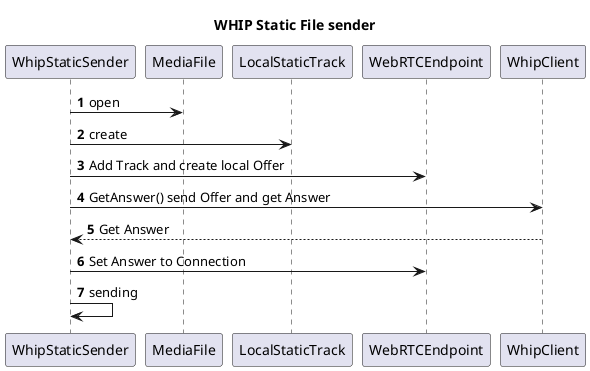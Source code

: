 @startuml
'https://plantuml.com/sequence-diagram

title WHIP Static File sender

autonumber

WhipStaticSender -> MediaFile: open
WhipStaticSender -> LocalStaticTrack: create
WhipStaticSender -> WebRTCEndpoint: Add Track and create local Offer
WhipStaticSender -> WhipClient: GetAnswer() send Offer and get Answer
WhipClient --> WhipStaticSender: Get Answer
WhipStaticSender -> WebRTCEndpoint: Set Answer to Connection

WhipStaticSender -> WhipStaticSender: sending

@enduml
